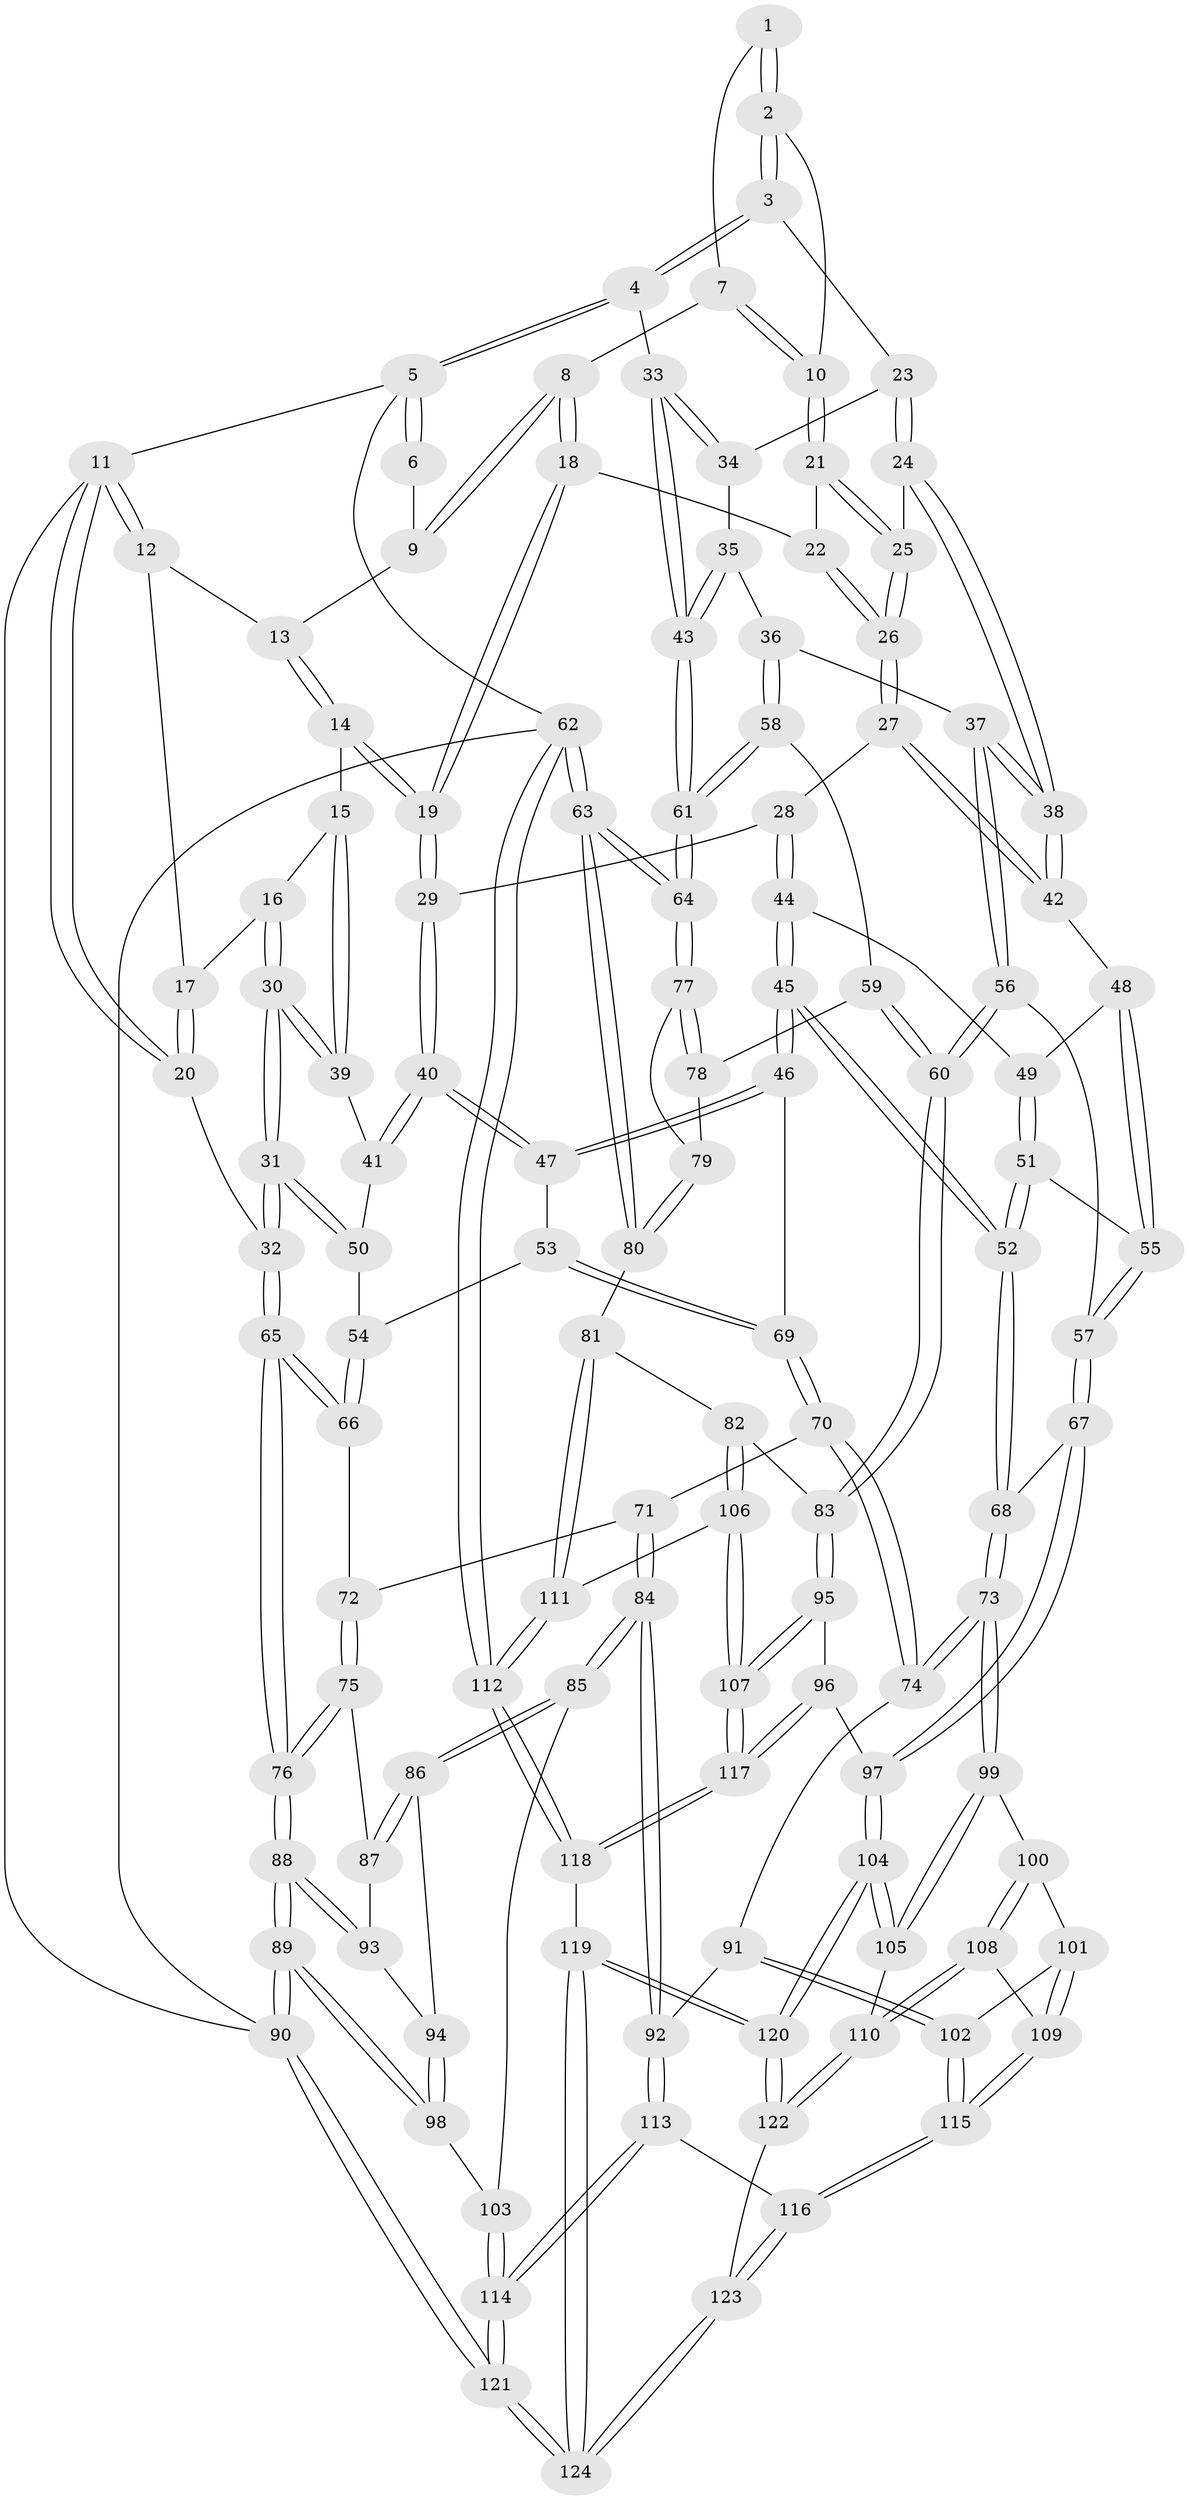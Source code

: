 // Generated by graph-tools (version 1.1) at 2025/11/02/27/25 16:11:55]
// undirected, 124 vertices, 307 edges
graph export_dot {
graph [start="1"]
  node [color=gray90,style=filled];
  1 [pos="+0.7876634267162689+0"];
  2 [pos="+0.8473703622720505+0.1115454763543094"];
  3 [pos="+0.8994906574524377+0.12272434434456611"];
  4 [pos="+1+0"];
  5 [pos="+1+0"];
  6 [pos="+0.7216095516710349+0"];
  7 [pos="+0.6946902286838388+0.10331186434069277"];
  8 [pos="+0.5286364074963252+0.006417698535368375"];
  9 [pos="+0.4625618504286584+0"];
  10 [pos="+0.743166125529958+0.1423265294188397"];
  11 [pos="+0+0"];
  12 [pos="+0.12244605436210705+0"];
  13 [pos="+0.4241610538571815+0"];
  14 [pos="+0.29789089612759195+0.2369139501076894"];
  15 [pos="+0.24681595013728932+0.23950308946715604"];
  16 [pos="+0.142967576775745+0.20713881756848787"];
  17 [pos="+0.10878866126655098+0.12650310003426016"];
  18 [pos="+0.559554419797512+0.20817258347766718"];
  19 [pos="+0.35427862313793557+0.31915558414996476"];
  20 [pos="+0+0.19333014645074056"];
  21 [pos="+0.7292552458605899+0.1969442895420282"];
  22 [pos="+0.5717983193161807+0.2234344010862173"];
  23 [pos="+0.8456028508586452+0.27775666548865263"];
  24 [pos="+0.7945485157850604+0.3093249601736192"];
  25 [pos="+0.7413459978984762+0.26041075819902987"];
  26 [pos="+0.602879699095709+0.3192508339125942"];
  27 [pos="+0.5996022070296507+0.3367854880571347"];
  28 [pos="+0.5077815227656219+0.39985666942485454"];
  29 [pos="+0.35597123269695313+0.32511307556597313"];
  30 [pos="+0+0.37887570164226314"];
  31 [pos="+0+0.3833320731656832"];
  32 [pos="+0+0.40448957508307304"];
  33 [pos="+1+0.10917581285672355"];
  34 [pos="+0.9390533061582313+0.31087194999396806"];
  35 [pos="+0.9172405129400915+0.3850775234105404"];
  36 [pos="+0.8663242647360788+0.4591821777347688"];
  37 [pos="+0.7944299658226621+0.438813938781537"];
  38 [pos="+0.7861847162360258+0.43250448079029935"];
  39 [pos="+0.1517982191308853+0.373999667132529"];
  40 [pos="+0.3108541042791399+0.43430163437155384"];
  41 [pos="+0.20385700902685897+0.4538294721755892"];
  42 [pos="+0.719802036419426+0.4392018378105658"];
  43 [pos="+1+0.37184624300301605"];
  44 [pos="+0.5136868777946957+0.4407917883642281"];
  45 [pos="+0.4415389007890414+0.6208407809162404"];
  46 [pos="+0.35201189714544745+0.5302555723077739"];
  47 [pos="+0.332984843484697+0.5050675396586056"];
  48 [pos="+0.6870701727412308+0.47287533330562725"];
  49 [pos="+0.5348678103338768+0.45235202203334274"];
  50 [pos="+0.1813314917239301+0.47877645390401774"];
  51 [pos="+0.6105128837666243+0.5337099073450334"];
  52 [pos="+0.44160316390945653+0.621065980132959"];
  53 [pos="+0.22284679896304876+0.5698316662827806"];
  54 [pos="+0.16753110098774682+0.5341957079640056"];
  55 [pos="+0.6521740656401003+0.5374603448972982"];
  56 [pos="+0.7502263994612701+0.6750863345156685"];
  57 [pos="+0.6766903738672655+0.6484355795329633"];
  58 [pos="+0.9373489379232619+0.5223261503208668"];
  59 [pos="+0.8986263564168641+0.6284463967401382"];
  60 [pos="+0.7685154717332581+0.6918943295513033"];
  61 [pos="+1+0.49010868698108406"];
  62 [pos="+1+1"];
  63 [pos="+1+1"];
  64 [pos="+1+0.7297871621738529"];
  65 [pos="+0+0.46810812441831157"];
  66 [pos="+0.11458140247155515+0.5703494957090562"];
  67 [pos="+0.5207632867551487+0.7000685227421807"];
  68 [pos="+0.44429513797370196+0.6619354034173179"];
  69 [pos="+0.23646052592899375+0.6241364589317515"];
  70 [pos="+0.23700197886745447+0.6654931611600905"];
  71 [pos="+0.16807702701480576+0.6662145692283316"];
  72 [pos="+0.13598609884268364+0.6531964991828245"];
  73 [pos="+0.38715303722496386+0.7072273930723364"];
  74 [pos="+0.28787149330379097+0.7039373307918243"];
  75 [pos="+0.0862903738127862+0.6900633891153128"];
  76 [pos="+0+0.5830185551654817"];
  77 [pos="+1+0.7157773206777219"];
  78 [pos="+0.9071122712841819+0.6375672218242048"];
  79 [pos="+0.9402874207046811+0.7561928777248825"];
  80 [pos="+0.9225798224875239+0.7837179047935965"];
  81 [pos="+0.8650301864741604+0.7903748793779408"];
  82 [pos="+0.783352333305672+0.7287519583199192"];
  83 [pos="+0.7711658051947304+0.7168602959574426"];
  84 [pos="+0.15480983494925682+0.796163928962006"];
  85 [pos="+0.12072747557319098+0.789692664959816"];
  86 [pos="+0.10093349739831807+0.7709869568260809"];
  87 [pos="+0.08626861747629004+0.6909941934757607"];
  88 [pos="+0+0.6832932694932339"];
  89 [pos="+0+1"];
  90 [pos="+0+1"];
  91 [pos="+0.24037133581686074+0.7606313733249341"];
  92 [pos="+0.162469572964677+0.800848823817474"];
  93 [pos="+0.017527484779101002+0.7565571481902934"];
  94 [pos="+0.04489381191266022+0.7753974835787465"];
  95 [pos="+0.7398154695041798+0.7641223344039237"];
  96 [pos="+0.6163590530450831+0.8142566101127874"];
  97 [pos="+0.5643821598113906+0.8035847078594722"];
  98 [pos="+0.01961209773948658+0.8507027211742572"];
  99 [pos="+0.3842127235279068+0.7317176791130944"];
  100 [pos="+0.373577163627605+0.7476841033977826"];
  101 [pos="+0.3273452422462175+0.8062653213058684"];
  102 [pos="+0.26481211421126494+0.8405084823283581"];
  103 [pos="+0.08516627248226873+0.8308909641750694"];
  104 [pos="+0.5132995051576943+0.9515378557145914"];
  105 [pos="+0.4118486729693603+0.8449724932594636"];
  106 [pos="+0.8030402814905955+0.8713410864539307"];
  107 [pos="+0.7286127330412371+0.9045427269124319"];
  108 [pos="+0.33792783805485094+0.8879402908666534"];
  109 [pos="+0.31474938239309347+0.8718407130554161"];
  110 [pos="+0.3497269675489224+0.9019058246161447"];
  111 [pos="+0.8597457459968714+0.8719125968547906"];
  112 [pos="+1+1"];
  113 [pos="+0.18674505337174171+0.8883806012971283"];
  114 [pos="+0.12533726069375603+0.9840134629530319"];
  115 [pos="+0.25073777507870704+0.877606640641229"];
  116 [pos="+0.24637963812552363+0.8815491366499365"];
  117 [pos="+0.7138387441519632+0.9316439956349742"];
  118 [pos="+0.6788940320700554+1"];
  119 [pos="+0.5499401264566329+1"];
  120 [pos="+0.5276172660183215+1"];
  121 [pos="+0+1"];
  122 [pos="+0.34927322298437175+0.9409829855424704"];
  123 [pos="+0.29058455481300394+0.9394152577684226"];
  124 [pos="+0+1"];
  1 -- 2;
  1 -- 2;
  1 -- 7;
  2 -- 3;
  2 -- 3;
  2 -- 10;
  3 -- 4;
  3 -- 4;
  3 -- 23;
  4 -- 5;
  4 -- 5;
  4 -- 33;
  5 -- 6;
  5 -- 6;
  5 -- 11;
  5 -- 62;
  6 -- 9;
  7 -- 8;
  7 -- 10;
  7 -- 10;
  8 -- 9;
  8 -- 9;
  8 -- 18;
  8 -- 18;
  9 -- 13;
  10 -- 21;
  10 -- 21;
  11 -- 12;
  11 -- 12;
  11 -- 20;
  11 -- 20;
  11 -- 90;
  12 -- 13;
  12 -- 17;
  13 -- 14;
  13 -- 14;
  14 -- 15;
  14 -- 19;
  14 -- 19;
  15 -- 16;
  15 -- 39;
  15 -- 39;
  16 -- 17;
  16 -- 30;
  16 -- 30;
  17 -- 20;
  17 -- 20;
  18 -- 19;
  18 -- 19;
  18 -- 22;
  19 -- 29;
  19 -- 29;
  20 -- 32;
  21 -- 22;
  21 -- 25;
  21 -- 25;
  22 -- 26;
  22 -- 26;
  23 -- 24;
  23 -- 24;
  23 -- 34;
  24 -- 25;
  24 -- 38;
  24 -- 38;
  25 -- 26;
  25 -- 26;
  26 -- 27;
  26 -- 27;
  27 -- 28;
  27 -- 42;
  27 -- 42;
  28 -- 29;
  28 -- 44;
  28 -- 44;
  29 -- 40;
  29 -- 40;
  30 -- 31;
  30 -- 31;
  30 -- 39;
  30 -- 39;
  31 -- 32;
  31 -- 32;
  31 -- 50;
  31 -- 50;
  32 -- 65;
  32 -- 65;
  33 -- 34;
  33 -- 34;
  33 -- 43;
  33 -- 43;
  34 -- 35;
  35 -- 36;
  35 -- 43;
  35 -- 43;
  36 -- 37;
  36 -- 58;
  36 -- 58;
  37 -- 38;
  37 -- 38;
  37 -- 56;
  37 -- 56;
  38 -- 42;
  38 -- 42;
  39 -- 41;
  40 -- 41;
  40 -- 41;
  40 -- 47;
  40 -- 47;
  41 -- 50;
  42 -- 48;
  43 -- 61;
  43 -- 61;
  44 -- 45;
  44 -- 45;
  44 -- 49;
  45 -- 46;
  45 -- 46;
  45 -- 52;
  45 -- 52;
  46 -- 47;
  46 -- 47;
  46 -- 69;
  47 -- 53;
  48 -- 49;
  48 -- 55;
  48 -- 55;
  49 -- 51;
  49 -- 51;
  50 -- 54;
  51 -- 52;
  51 -- 52;
  51 -- 55;
  52 -- 68;
  52 -- 68;
  53 -- 54;
  53 -- 69;
  53 -- 69;
  54 -- 66;
  54 -- 66;
  55 -- 57;
  55 -- 57;
  56 -- 57;
  56 -- 60;
  56 -- 60;
  57 -- 67;
  57 -- 67;
  58 -- 59;
  58 -- 61;
  58 -- 61;
  59 -- 60;
  59 -- 60;
  59 -- 78;
  60 -- 83;
  60 -- 83;
  61 -- 64;
  61 -- 64;
  62 -- 63;
  62 -- 63;
  62 -- 112;
  62 -- 112;
  62 -- 90;
  63 -- 64;
  63 -- 64;
  63 -- 80;
  63 -- 80;
  64 -- 77;
  64 -- 77;
  65 -- 66;
  65 -- 66;
  65 -- 76;
  65 -- 76;
  66 -- 72;
  67 -- 68;
  67 -- 97;
  67 -- 97;
  68 -- 73;
  68 -- 73;
  69 -- 70;
  69 -- 70;
  70 -- 71;
  70 -- 74;
  70 -- 74;
  71 -- 72;
  71 -- 84;
  71 -- 84;
  72 -- 75;
  72 -- 75;
  73 -- 74;
  73 -- 74;
  73 -- 99;
  73 -- 99;
  74 -- 91;
  75 -- 76;
  75 -- 76;
  75 -- 87;
  76 -- 88;
  76 -- 88;
  77 -- 78;
  77 -- 78;
  77 -- 79;
  78 -- 79;
  79 -- 80;
  79 -- 80;
  80 -- 81;
  81 -- 82;
  81 -- 111;
  81 -- 111;
  82 -- 83;
  82 -- 106;
  82 -- 106;
  83 -- 95;
  83 -- 95;
  84 -- 85;
  84 -- 85;
  84 -- 92;
  84 -- 92;
  85 -- 86;
  85 -- 86;
  85 -- 103;
  86 -- 87;
  86 -- 87;
  86 -- 94;
  87 -- 93;
  88 -- 89;
  88 -- 89;
  88 -- 93;
  88 -- 93;
  89 -- 90;
  89 -- 90;
  89 -- 98;
  89 -- 98;
  90 -- 121;
  90 -- 121;
  91 -- 92;
  91 -- 102;
  91 -- 102;
  92 -- 113;
  92 -- 113;
  93 -- 94;
  94 -- 98;
  94 -- 98;
  95 -- 96;
  95 -- 107;
  95 -- 107;
  96 -- 97;
  96 -- 117;
  96 -- 117;
  97 -- 104;
  97 -- 104;
  98 -- 103;
  99 -- 100;
  99 -- 105;
  99 -- 105;
  100 -- 101;
  100 -- 108;
  100 -- 108;
  101 -- 102;
  101 -- 109;
  101 -- 109;
  102 -- 115;
  102 -- 115;
  103 -- 114;
  103 -- 114;
  104 -- 105;
  104 -- 105;
  104 -- 120;
  104 -- 120;
  105 -- 110;
  106 -- 107;
  106 -- 107;
  106 -- 111;
  107 -- 117;
  107 -- 117;
  108 -- 109;
  108 -- 110;
  108 -- 110;
  109 -- 115;
  109 -- 115;
  110 -- 122;
  110 -- 122;
  111 -- 112;
  111 -- 112;
  112 -- 118;
  112 -- 118;
  113 -- 114;
  113 -- 114;
  113 -- 116;
  114 -- 121;
  114 -- 121;
  115 -- 116;
  115 -- 116;
  116 -- 123;
  116 -- 123;
  117 -- 118;
  117 -- 118;
  118 -- 119;
  119 -- 120;
  119 -- 120;
  119 -- 124;
  119 -- 124;
  120 -- 122;
  120 -- 122;
  121 -- 124;
  121 -- 124;
  122 -- 123;
  123 -- 124;
  123 -- 124;
}
